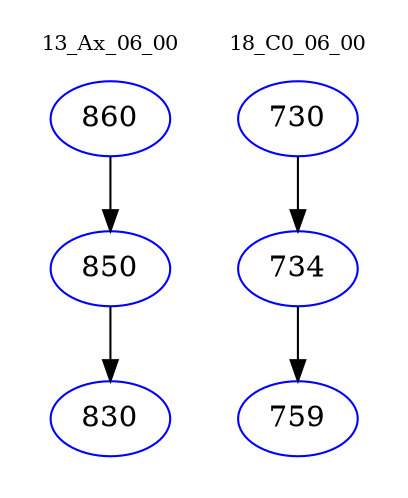 digraph{
subgraph cluster_0 {
color = white
label = "13_Ax_06_00";
fontsize=10;
T0_860 [label="860", color="blue"]
T0_860 -> T0_850 [color="black"]
T0_850 [label="850", color="blue"]
T0_850 -> T0_830 [color="black"]
T0_830 [label="830", color="blue"]
}
subgraph cluster_1 {
color = white
label = "18_C0_06_00";
fontsize=10;
T1_730 [label="730", color="blue"]
T1_730 -> T1_734 [color="black"]
T1_734 [label="734", color="blue"]
T1_734 -> T1_759 [color="black"]
T1_759 [label="759", color="blue"]
}
}
